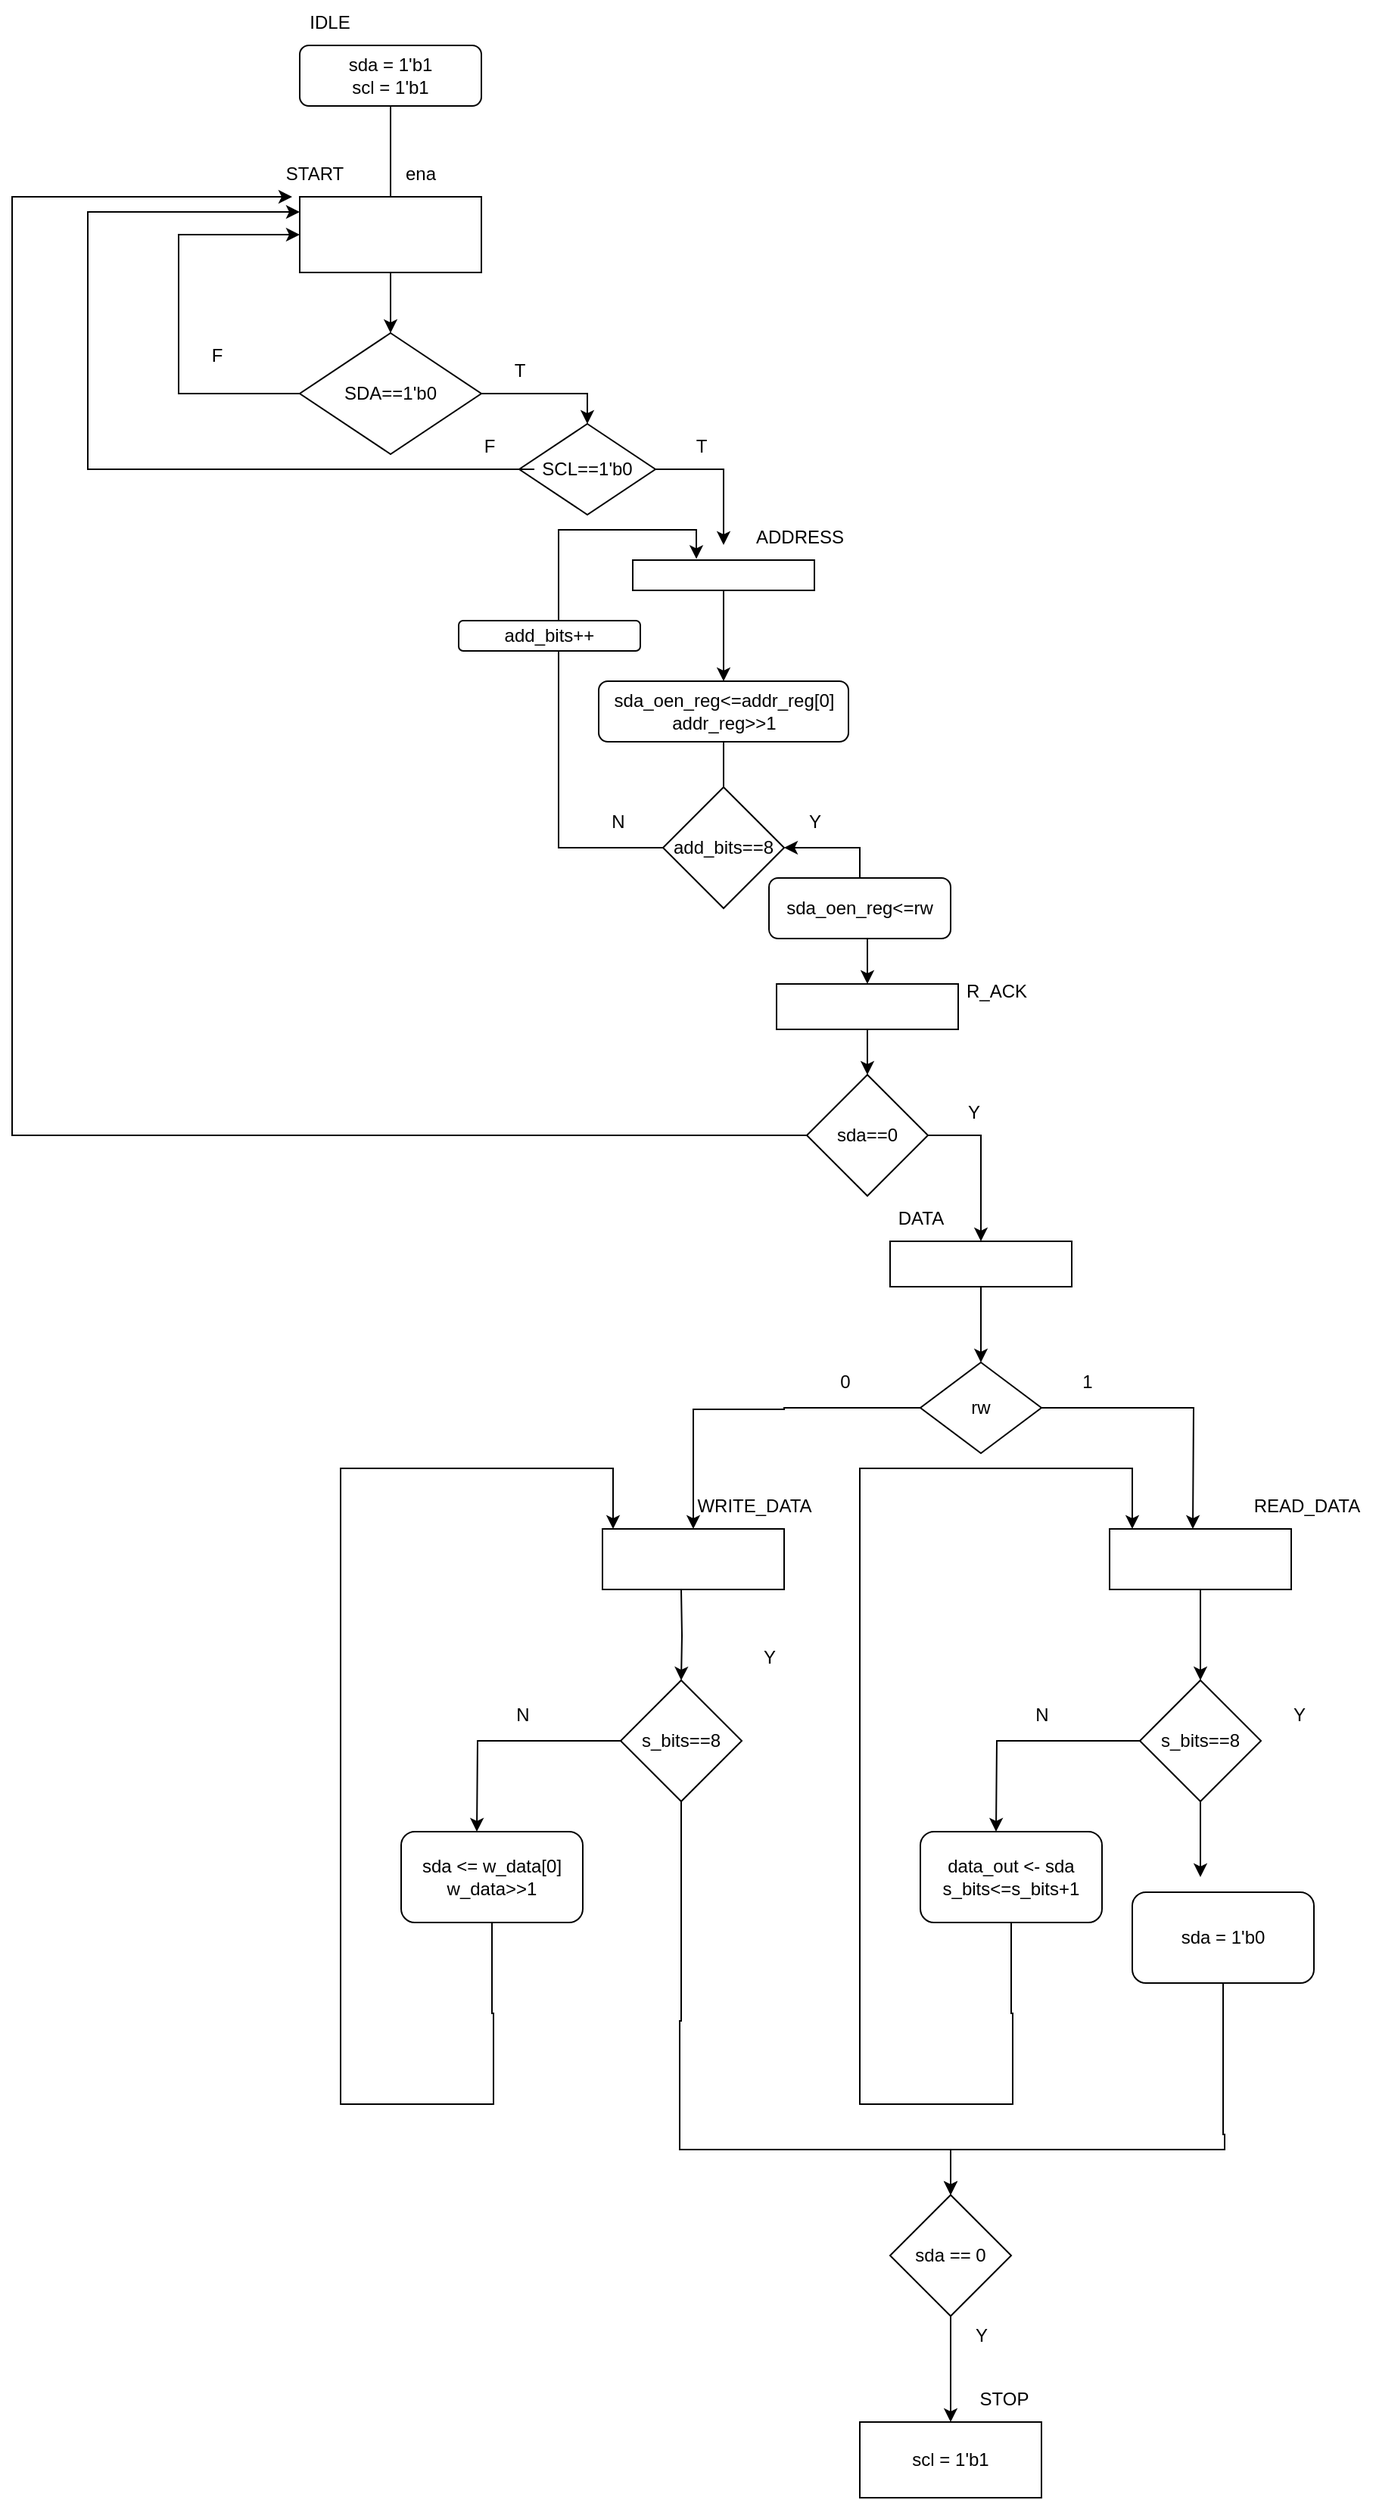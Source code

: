 <mxfile version="27.1.3">
  <diagram name="Page-1" id="b277rzLD2Fhs7HAJS3M5">
    <mxGraphModel dx="1226" dy="620" grid="1" gridSize="10" guides="1" tooltips="1" connect="1" arrows="1" fold="1" page="1" pageScale="1" pageWidth="850" pageHeight="1100" math="0" shadow="0">
      <root>
        <mxCell id="0" />
        <mxCell id="1" parent="0" />
        <mxCell id="nR8L8_re4a13Xp5RJiHS-1" value="sda = 1&#39;b1&lt;div&gt;scl = 1&#39;b1&lt;/div&gt;" style="rounded=1;whiteSpace=wrap;html=1;" parent="1" vertex="1">
          <mxGeometry x="320" y="130" width="120" height="40" as="geometry" />
        </mxCell>
        <mxCell id="nR8L8_re4a13Xp5RJiHS-2" value="IDLE" style="text;html=1;align=center;verticalAlign=middle;whiteSpace=wrap;rounded=0;" parent="1" vertex="1">
          <mxGeometry x="310" y="100" width="60" height="30" as="geometry" />
        </mxCell>
        <mxCell id="nR8L8_re4a13Xp5RJiHS-3" value="" style="endArrow=classic;html=1;rounded=0;exitX=0.5;exitY=1;exitDx=0;exitDy=0;" parent="1" source="nR8L8_re4a13Xp5RJiHS-1" edge="1">
          <mxGeometry width="50" height="50" relative="1" as="geometry">
            <mxPoint x="400" y="300" as="sourcePoint" />
            <mxPoint x="380" y="250" as="targetPoint" />
          </mxGeometry>
        </mxCell>
        <mxCell id="nR8L8_re4a13Xp5RJiHS-5" value="ena" style="text;html=1;align=center;verticalAlign=middle;whiteSpace=wrap;rounded=0;" parent="1" vertex="1">
          <mxGeometry x="370" y="200" width="60" height="30" as="geometry" />
        </mxCell>
        <mxCell id="nR8L8_re4a13Xp5RJiHS-7" value="START" style="text;html=1;align=center;verticalAlign=middle;whiteSpace=wrap;rounded=0;" parent="1" vertex="1">
          <mxGeometry x="300" y="200" width="60" height="30" as="geometry" />
        </mxCell>
        <mxCell id="nR8L8_re4a13Xp5RJiHS-9" value="SDA==1&#39;b0" style="rhombus;whiteSpace=wrap;html=1;" parent="1" vertex="1">
          <mxGeometry x="320" y="320" width="120" height="80" as="geometry" />
        </mxCell>
        <mxCell id="VUbeCjVTyL7We-Jl0k7P-1" value="" style="endArrow=classic;html=1;rounded=0;exitX=1;exitY=0.5;exitDx=0;exitDy=0;" edge="1" parent="1" source="nR8L8_re4a13Xp5RJiHS-9">
          <mxGeometry width="50" height="50" relative="1" as="geometry">
            <mxPoint x="400" y="300" as="sourcePoint" />
            <mxPoint x="510" y="380" as="targetPoint" />
            <Array as="points">
              <mxPoint x="510" y="360" />
            </Array>
          </mxGeometry>
        </mxCell>
        <mxCell id="VUbeCjVTyL7We-Jl0k7P-3" style="edgeStyle=orthogonalEdgeStyle;rounded=0;orthogonalLoop=1;jettySize=auto;html=1;entryX=0.5;entryY=0;entryDx=0;entryDy=0;" edge="1" parent="1" source="VUbeCjVTyL7We-Jl0k7P-2" target="nR8L8_re4a13Xp5RJiHS-9">
          <mxGeometry relative="1" as="geometry" />
        </mxCell>
        <mxCell id="VUbeCjVTyL7We-Jl0k7P-2" value="" style="rounded=0;whiteSpace=wrap;html=1;" vertex="1" parent="1">
          <mxGeometry x="320" y="230" width="120" height="50" as="geometry" />
        </mxCell>
        <mxCell id="VUbeCjVTyL7We-Jl0k7P-11" style="edgeStyle=orthogonalEdgeStyle;rounded=0;orthogonalLoop=1;jettySize=auto;html=1;exitX=0.5;exitY=1;exitDx=0;exitDy=0;entryX=0.5;entryY=0;entryDx=0;entryDy=0;" edge="1" parent="1" source="VUbeCjVTyL7We-Jl0k7P-6" target="VUbeCjVTyL7We-Jl0k7P-9">
          <mxGeometry relative="1" as="geometry" />
        </mxCell>
        <mxCell id="VUbeCjVTyL7We-Jl0k7P-6" value="" style="rounded=0;whiteSpace=wrap;html=1;" vertex="1" parent="1">
          <mxGeometry x="540" y="470" width="120" height="20" as="geometry" />
        </mxCell>
        <mxCell id="VUbeCjVTyL7We-Jl0k7P-7" value="ADDRESS" style="text;html=1;align=center;verticalAlign=middle;resizable=0;points=[];autosize=1;strokeColor=none;fillColor=none;" vertex="1" parent="1">
          <mxGeometry x="610" y="440" width="80" height="30" as="geometry" />
        </mxCell>
        <mxCell id="VUbeCjVTyL7We-Jl0k7P-16" style="edgeStyle=orthogonalEdgeStyle;rounded=0;orthogonalLoop=1;jettySize=auto;html=1;" edge="1" parent="1" source="VUbeCjVTyL7We-Jl0k7P-9">
          <mxGeometry relative="1" as="geometry">
            <mxPoint x="600" y="640" as="targetPoint" />
          </mxGeometry>
        </mxCell>
        <mxCell id="VUbeCjVTyL7We-Jl0k7P-9" value="&lt;div&gt;sda_oen_reg&amp;lt;=addr_reg[0]&lt;/div&gt;&lt;div&gt;addr_reg&amp;gt;&amp;gt;1&lt;/div&gt;" style="rounded=1;whiteSpace=wrap;html=1;" vertex="1" parent="1">
          <mxGeometry x="517.5" y="550" width="165" height="40" as="geometry" />
        </mxCell>
        <mxCell id="VUbeCjVTyL7We-Jl0k7P-12" value="T" style="text;html=1;align=center;verticalAlign=middle;resizable=0;points=[];autosize=1;strokeColor=none;fillColor=none;" vertex="1" parent="1">
          <mxGeometry x="450" y="330" width="30" height="30" as="geometry" />
        </mxCell>
        <mxCell id="VUbeCjVTyL7We-Jl0k7P-13" value="SCL==1&#39;b0" style="rhombus;whiteSpace=wrap;html=1;" vertex="1" parent="1">
          <mxGeometry x="465" y="380" width="90" height="60" as="geometry" />
        </mxCell>
        <mxCell id="VUbeCjVTyL7We-Jl0k7P-14" value="" style="endArrow=classic;html=1;rounded=0;exitX=1;exitY=0.5;exitDx=0;exitDy=0;" edge="1" parent="1" source="VUbeCjVTyL7We-Jl0k7P-13">
          <mxGeometry width="50" height="50" relative="1" as="geometry">
            <mxPoint x="400" y="400" as="sourcePoint" />
            <mxPoint x="600" y="460" as="targetPoint" />
            <Array as="points">
              <mxPoint x="600" y="410" />
            </Array>
          </mxGeometry>
        </mxCell>
        <mxCell id="VUbeCjVTyL7We-Jl0k7P-15" value="T" style="text;html=1;align=center;verticalAlign=middle;resizable=0;points=[];autosize=1;strokeColor=none;fillColor=none;" vertex="1" parent="1">
          <mxGeometry x="570" y="380" width="30" height="30" as="geometry" />
        </mxCell>
        <mxCell id="VUbeCjVTyL7We-Jl0k7P-18" style="edgeStyle=orthogonalEdgeStyle;rounded=0;orthogonalLoop=1;jettySize=auto;html=1;entryX=0.35;entryY=-0.04;entryDx=0;entryDy=0;entryPerimeter=0;" edge="1" parent="1" source="VUbeCjVTyL7We-Jl0k7P-17" target="VUbeCjVTyL7We-Jl0k7P-6">
          <mxGeometry relative="1" as="geometry">
            <mxPoint x="580" y="460" as="targetPoint" />
            <Array as="points">
              <mxPoint x="491" y="660" />
              <mxPoint x="491" y="450" />
              <mxPoint x="582" y="450" />
            </Array>
          </mxGeometry>
        </mxCell>
        <mxCell id="VUbeCjVTyL7We-Jl0k7P-17" value="add_bits==8" style="rhombus;whiteSpace=wrap;html=1;" vertex="1" parent="1">
          <mxGeometry x="560" y="620" width="80" height="80" as="geometry" />
        </mxCell>
        <mxCell id="VUbeCjVTyL7We-Jl0k7P-23" value="N" style="text;html=1;align=center;verticalAlign=middle;resizable=0;points=[];autosize=1;strokeColor=none;fillColor=none;" vertex="1" parent="1">
          <mxGeometry x="515" y="628" width="30" height="30" as="geometry" />
        </mxCell>
        <mxCell id="VUbeCjVTyL7We-Jl0k7P-24" value="add_bits++" style="rounded=1;whiteSpace=wrap;html=1;" vertex="1" parent="1">
          <mxGeometry x="425" y="510" width="120" height="20" as="geometry" />
        </mxCell>
        <mxCell id="VUbeCjVTyL7We-Jl0k7P-26" value="Y" style="text;html=1;align=center;verticalAlign=middle;resizable=0;points=[];autosize=1;strokeColor=none;fillColor=none;" vertex="1" parent="1">
          <mxGeometry x="645" y="628" width="30" height="30" as="geometry" />
        </mxCell>
        <mxCell id="VUbeCjVTyL7We-Jl0k7P-47" style="edgeStyle=orthogonalEdgeStyle;rounded=0;orthogonalLoop=1;jettySize=auto;html=1;exitX=0.5;exitY=1;exitDx=0;exitDy=0;" edge="1" parent="1" source="VUbeCjVTyL7We-Jl0k7P-27" target="VUbeCjVTyL7We-Jl0k7P-30">
          <mxGeometry relative="1" as="geometry" />
        </mxCell>
        <mxCell id="VUbeCjVTyL7We-Jl0k7P-27" value="" style="whiteSpace=wrap;html=1;" vertex="1" parent="1">
          <mxGeometry x="635" y="750" width="120" height="30" as="geometry" />
        </mxCell>
        <mxCell id="VUbeCjVTyL7We-Jl0k7P-28" value="R_ACK" style="text;html=1;align=center;verticalAlign=middle;resizable=0;points=[];autosize=1;strokeColor=none;fillColor=none;" vertex="1" parent="1">
          <mxGeometry x="750" y="740" width="60" height="30" as="geometry" />
        </mxCell>
        <mxCell id="VUbeCjVTyL7We-Jl0k7P-31" style="edgeStyle=orthogonalEdgeStyle;rounded=0;orthogonalLoop=1;jettySize=auto;html=1;exitX=1;exitY=0.5;exitDx=0;exitDy=0;" edge="1" parent="1" source="VUbeCjVTyL7We-Jl0k7P-30" target="VUbeCjVTyL7We-Jl0k7P-42">
          <mxGeometry relative="1" as="geometry">
            <mxPoint x="765" y="890" as="targetPoint" />
            <Array as="points">
              <mxPoint x="770" y="850" />
            </Array>
          </mxGeometry>
        </mxCell>
        <mxCell id="VUbeCjVTyL7We-Jl0k7P-37" style="edgeStyle=orthogonalEdgeStyle;rounded=0;orthogonalLoop=1;jettySize=auto;html=1;entryX=0.25;entryY=1;entryDx=0;entryDy=0;" edge="1" parent="1" source="VUbeCjVTyL7We-Jl0k7P-30" target="nR8L8_re4a13Xp5RJiHS-7">
          <mxGeometry relative="1" as="geometry">
            <mxPoint x="290" y="230" as="targetPoint" />
            <Array as="points">
              <mxPoint x="130" y="850" />
              <mxPoint x="130" y="230" />
            </Array>
          </mxGeometry>
        </mxCell>
        <mxCell id="VUbeCjVTyL7We-Jl0k7P-30" value="sda==0" style="rhombus;whiteSpace=wrap;html=1;" vertex="1" parent="1">
          <mxGeometry x="655" y="810" width="80" height="80" as="geometry" />
        </mxCell>
        <mxCell id="VUbeCjVTyL7We-Jl0k7P-32" value="Y" style="text;html=1;align=center;verticalAlign=middle;resizable=0;points=[];autosize=1;strokeColor=none;fillColor=none;" vertex="1" parent="1">
          <mxGeometry x="750" y="820" width="30" height="30" as="geometry" />
        </mxCell>
        <mxCell id="VUbeCjVTyL7We-Jl0k7P-33" value="" style="endArrow=classic;html=1;rounded=0;exitX=0;exitY=0.5;exitDx=0;exitDy=0;entryX=0;entryY=0.5;entryDx=0;entryDy=0;" edge="1" parent="1" source="nR8L8_re4a13Xp5RJiHS-9" target="VUbeCjVTyL7We-Jl0k7P-2">
          <mxGeometry width="50" height="50" relative="1" as="geometry">
            <mxPoint x="200" y="350" as="sourcePoint" />
            <mxPoint x="240" y="220" as="targetPoint" />
            <Array as="points">
              <mxPoint x="240" y="360" />
              <mxPoint x="240" y="255" />
            </Array>
          </mxGeometry>
        </mxCell>
        <mxCell id="VUbeCjVTyL7We-Jl0k7P-34" value="F" style="text;html=1;align=center;verticalAlign=middle;resizable=0;points=[];autosize=1;strokeColor=none;fillColor=none;" vertex="1" parent="1">
          <mxGeometry x="250" y="320" width="30" height="30" as="geometry" />
        </mxCell>
        <mxCell id="VUbeCjVTyL7We-Jl0k7P-35" value="" style="endArrow=classic;html=1;rounded=0;exitX=0;exitY=0.5;exitDx=0;exitDy=0;" edge="1" parent="1">
          <mxGeometry width="50" height="50" relative="1" as="geometry">
            <mxPoint x="475" y="410" as="sourcePoint" />
            <mxPoint x="320" y="240" as="targetPoint" />
            <Array as="points">
              <mxPoint x="180" y="410" />
              <mxPoint x="180" y="240" />
            </Array>
          </mxGeometry>
        </mxCell>
        <mxCell id="VUbeCjVTyL7We-Jl0k7P-36" value="F" style="text;html=1;align=center;verticalAlign=middle;resizable=0;points=[];autosize=1;strokeColor=none;fillColor=none;" vertex="1" parent="1">
          <mxGeometry x="430" y="380" width="30" height="30" as="geometry" />
        </mxCell>
        <mxCell id="VUbeCjVTyL7We-Jl0k7P-44" style="edgeStyle=orthogonalEdgeStyle;rounded=0;orthogonalLoop=1;jettySize=auto;html=1;" edge="1" parent="1" source="VUbeCjVTyL7We-Jl0k7P-42">
          <mxGeometry relative="1" as="geometry">
            <mxPoint x="770" y="1000" as="targetPoint" />
          </mxGeometry>
        </mxCell>
        <mxCell id="VUbeCjVTyL7We-Jl0k7P-42" value="" style="rounded=0;whiteSpace=wrap;html=1;" vertex="1" parent="1">
          <mxGeometry x="710" y="920" width="120" height="30" as="geometry" />
        </mxCell>
        <mxCell id="VUbeCjVTyL7We-Jl0k7P-43" value="DATA" style="text;html=1;align=center;verticalAlign=middle;resizable=0;points=[];autosize=1;strokeColor=none;fillColor=none;" vertex="1" parent="1">
          <mxGeometry x="705" y="890" width="50" height="30" as="geometry" />
        </mxCell>
        <mxCell id="VUbeCjVTyL7We-Jl0k7P-48" style="edgeStyle=orthogonalEdgeStyle;rounded=0;orthogonalLoop=1;jettySize=auto;html=1;exitX=0.5;exitY=1;exitDx=0;exitDy=0;entryX=0.5;entryY=0;entryDx=0;entryDy=0;" edge="1" parent="1" source="VUbeCjVTyL7We-Jl0k7P-45" target="VUbeCjVTyL7We-Jl0k7P-27">
          <mxGeometry relative="1" as="geometry" />
        </mxCell>
        <mxCell id="VUbeCjVTyL7We-Jl0k7P-45" value="sda_oen_reg&amp;lt;=rw" style="rounded=1;whiteSpace=wrap;html=1;" vertex="1" parent="1">
          <mxGeometry x="630" y="680" width="120" height="40" as="geometry" />
        </mxCell>
        <mxCell id="VUbeCjVTyL7We-Jl0k7P-46" style="edgeStyle=orthogonalEdgeStyle;rounded=0;orthogonalLoop=1;jettySize=auto;html=1;entryX=1;entryY=0.5;entryDx=0;entryDy=0;" edge="1" parent="1" source="VUbeCjVTyL7We-Jl0k7P-45" target="VUbeCjVTyL7We-Jl0k7P-17">
          <mxGeometry relative="1" as="geometry" />
        </mxCell>
        <mxCell id="VUbeCjVTyL7We-Jl0k7P-50" style="edgeStyle=orthogonalEdgeStyle;rounded=0;orthogonalLoop=1;jettySize=auto;html=1;" edge="1" parent="1" source="VUbeCjVTyL7We-Jl0k7P-49">
          <mxGeometry relative="1" as="geometry">
            <mxPoint x="910" y="1110" as="targetPoint" />
          </mxGeometry>
        </mxCell>
        <mxCell id="VUbeCjVTyL7We-Jl0k7P-51" style="edgeStyle=orthogonalEdgeStyle;rounded=0;orthogonalLoop=1;jettySize=auto;html=1;" edge="1" parent="1" source="VUbeCjVTyL7We-Jl0k7P-49" target="VUbeCjVTyL7We-Jl0k7P-57">
          <mxGeometry relative="1" as="geometry">
            <mxPoint x="580" y="1120" as="targetPoint" />
            <Array as="points">
              <mxPoint x="640" y="1030" />
              <mxPoint x="640" y="1031" />
            </Array>
          </mxGeometry>
        </mxCell>
        <mxCell id="VUbeCjVTyL7We-Jl0k7P-49" value="rw" style="rhombus;whiteSpace=wrap;html=1;" vertex="1" parent="1">
          <mxGeometry x="730" y="1000" width="80" height="60" as="geometry" />
        </mxCell>
        <mxCell id="VUbeCjVTyL7We-Jl0k7P-52" value="1" style="text;html=1;align=center;verticalAlign=middle;resizable=0;points=[];autosize=1;strokeColor=none;fillColor=none;" vertex="1" parent="1">
          <mxGeometry x="825" y="998" width="30" height="30" as="geometry" />
        </mxCell>
        <mxCell id="VUbeCjVTyL7We-Jl0k7P-53" value="0" style="text;html=1;align=center;verticalAlign=middle;resizable=0;points=[];autosize=1;strokeColor=none;fillColor=none;" vertex="1" parent="1">
          <mxGeometry x="665" y="998" width="30" height="30" as="geometry" />
        </mxCell>
        <mxCell id="VUbeCjVTyL7We-Jl0k7P-55" value="READ_DATA" style="text;html=1;align=center;verticalAlign=middle;resizable=0;points=[];autosize=1;strokeColor=none;fillColor=none;" vertex="1" parent="1">
          <mxGeometry x="940" y="1080" width="90" height="30" as="geometry" />
        </mxCell>
        <mxCell id="VUbeCjVTyL7We-Jl0k7P-59" style="edgeStyle=orthogonalEdgeStyle;rounded=0;orthogonalLoop=1;jettySize=auto;html=1;" edge="1" parent="1" source="VUbeCjVTyL7We-Jl0k7P-56" target="VUbeCjVTyL7We-Jl0k7P-60">
          <mxGeometry relative="1" as="geometry">
            <mxPoint x="915" y="1230" as="targetPoint" />
          </mxGeometry>
        </mxCell>
        <mxCell id="VUbeCjVTyL7We-Jl0k7P-56" value="" style="rounded=0;whiteSpace=wrap;html=1;" vertex="1" parent="1">
          <mxGeometry x="855" y="1110" width="120" height="40" as="geometry" />
        </mxCell>
        <mxCell id="VUbeCjVTyL7We-Jl0k7P-57" value="" style="rounded=0;whiteSpace=wrap;html=1;" vertex="1" parent="1">
          <mxGeometry x="520" y="1110" width="120" height="40" as="geometry" />
        </mxCell>
        <mxCell id="VUbeCjVTyL7We-Jl0k7P-58" value="WRITE_DATA" style="text;html=1;align=center;verticalAlign=middle;resizable=0;points=[];autosize=1;strokeColor=none;fillColor=none;" vertex="1" parent="1">
          <mxGeometry x="570" y="1080" width="100" height="30" as="geometry" />
        </mxCell>
        <mxCell id="VUbeCjVTyL7We-Jl0k7P-62" style="edgeStyle=orthogonalEdgeStyle;rounded=0;orthogonalLoop=1;jettySize=auto;html=1;exitX=0;exitY=0.5;exitDx=0;exitDy=0;" edge="1" parent="1" source="VUbeCjVTyL7We-Jl0k7P-60">
          <mxGeometry relative="1" as="geometry">
            <mxPoint x="780" y="1310" as="targetPoint" />
          </mxGeometry>
        </mxCell>
        <mxCell id="VUbeCjVTyL7We-Jl0k7P-101" style="edgeStyle=orthogonalEdgeStyle;rounded=0;orthogonalLoop=1;jettySize=auto;html=1;" edge="1" parent="1" source="VUbeCjVTyL7We-Jl0k7P-60">
          <mxGeometry relative="1" as="geometry">
            <mxPoint x="915" y="1340" as="targetPoint" />
          </mxGeometry>
        </mxCell>
        <mxCell id="VUbeCjVTyL7We-Jl0k7P-60" value="s_bits==8" style="rhombus;whiteSpace=wrap;html=1;" vertex="1" parent="1">
          <mxGeometry x="875" y="1210" width="80" height="80" as="geometry" />
        </mxCell>
        <mxCell id="VUbeCjVTyL7We-Jl0k7P-63" value="N" style="text;html=1;align=center;verticalAlign=middle;resizable=0;points=[];autosize=1;strokeColor=none;fillColor=none;" vertex="1" parent="1">
          <mxGeometry x="795" y="1218" width="30" height="30" as="geometry" />
        </mxCell>
        <mxCell id="VUbeCjVTyL7We-Jl0k7P-67" style="edgeStyle=orthogonalEdgeStyle;rounded=0;orthogonalLoop=1;jettySize=auto;html=1;" edge="1" parent="1" source="VUbeCjVTyL7We-Jl0k7P-64">
          <mxGeometry relative="1" as="geometry">
            <mxPoint x="870" y="1110" as="targetPoint" />
            <Array as="points">
              <mxPoint x="790" y="1430" />
              <mxPoint x="791" y="1430" />
              <mxPoint x="791" y="1490" />
              <mxPoint x="690" y="1490" />
              <mxPoint x="690" y="1070" />
              <mxPoint x="870" y="1070" />
            </Array>
          </mxGeometry>
        </mxCell>
        <mxCell id="VUbeCjVTyL7We-Jl0k7P-64" value="&lt;div&gt;&lt;span style=&quot;background-color: transparent; color: light-dark(rgb(0, 0, 0), rgb(255, 255, 255));&quot;&gt;data_out &amp;lt;- sda&lt;/span&gt;&lt;/div&gt;&lt;div&gt;&lt;span style=&quot;background-color: transparent; color: light-dark(rgb(0, 0, 0), rgb(255, 255, 255));&quot;&gt;s_bits&amp;lt;=s_bits+1&lt;/span&gt;&lt;/div&gt;" style="rounded=1;whiteSpace=wrap;html=1;" vertex="1" parent="1">
          <mxGeometry x="730" y="1310" width="120" height="60" as="geometry" />
        </mxCell>
        <mxCell id="VUbeCjVTyL7We-Jl0k7P-75" style="edgeStyle=orthogonalEdgeStyle;rounded=0;orthogonalLoop=1;jettySize=auto;html=1;" edge="1" parent="1" target="VUbeCjVTyL7We-Jl0k7P-79">
          <mxGeometry relative="1" as="geometry">
            <mxPoint x="572" y="1230" as="targetPoint" />
            <mxPoint x="572" y="1150" as="sourcePoint" />
          </mxGeometry>
        </mxCell>
        <mxCell id="VUbeCjVTyL7We-Jl0k7P-77" style="edgeStyle=orthogonalEdgeStyle;rounded=0;orthogonalLoop=1;jettySize=auto;html=1;exitX=0;exitY=0.5;exitDx=0;exitDy=0;" edge="1" parent="1" source="VUbeCjVTyL7We-Jl0k7P-79">
          <mxGeometry relative="1" as="geometry">
            <mxPoint x="437" y="1310" as="targetPoint" />
          </mxGeometry>
        </mxCell>
        <mxCell id="VUbeCjVTyL7We-Jl0k7P-100" style="edgeStyle=orthogonalEdgeStyle;rounded=0;orthogonalLoop=1;jettySize=auto;html=1;" edge="1" parent="1" source="VUbeCjVTyL7We-Jl0k7P-79" target="VUbeCjVTyL7We-Jl0k7P-99">
          <mxGeometry relative="1" as="geometry">
            <mxPoint x="750" y="1520" as="targetPoint" />
            <Array as="points">
              <mxPoint x="572" y="1435" />
              <mxPoint x="571" y="1435" />
              <mxPoint x="571" y="1520" />
              <mxPoint x="750" y="1520" />
            </Array>
          </mxGeometry>
        </mxCell>
        <mxCell id="VUbeCjVTyL7We-Jl0k7P-79" value="s_bits==8" style="rhombus;whiteSpace=wrap;html=1;" vertex="1" parent="1">
          <mxGeometry x="532" y="1210" width="80" height="80" as="geometry" />
        </mxCell>
        <mxCell id="VUbeCjVTyL7We-Jl0k7P-80" value="N" style="text;html=1;align=center;verticalAlign=middle;resizable=0;points=[];autosize=1;strokeColor=none;fillColor=none;" vertex="1" parent="1">
          <mxGeometry x="452" y="1218" width="30" height="30" as="geometry" />
        </mxCell>
        <mxCell id="VUbeCjVTyL7We-Jl0k7P-81" style="edgeStyle=orthogonalEdgeStyle;rounded=0;orthogonalLoop=1;jettySize=auto;html=1;" edge="1" parent="1" source="VUbeCjVTyL7We-Jl0k7P-82">
          <mxGeometry relative="1" as="geometry">
            <mxPoint x="527" y="1110" as="targetPoint" />
            <Array as="points">
              <mxPoint x="447" y="1430" />
              <mxPoint x="448" y="1430" />
              <mxPoint x="448" y="1490" />
              <mxPoint x="347" y="1490" />
              <mxPoint x="347" y="1070" />
              <mxPoint x="527" y="1070" />
            </Array>
          </mxGeometry>
        </mxCell>
        <mxCell id="VUbeCjVTyL7We-Jl0k7P-82" value="sda &amp;lt;= w_data[0]&lt;div&gt;w_data&amp;gt;&amp;gt;1&lt;/div&gt;" style="rounded=1;whiteSpace=wrap;html=1;" vertex="1" parent="1">
          <mxGeometry x="387" y="1310" width="120" height="60" as="geometry" />
        </mxCell>
        <mxCell id="VUbeCjVTyL7We-Jl0k7P-86" value="Y" style="text;html=1;align=center;verticalAlign=middle;resizable=0;points=[];autosize=1;strokeColor=none;fillColor=none;" vertex="1" parent="1">
          <mxGeometry x="615" y="1180" width="30" height="30" as="geometry" />
        </mxCell>
        <mxCell id="VUbeCjVTyL7We-Jl0k7P-87" value="Y" style="text;html=1;align=center;verticalAlign=middle;resizable=0;points=[];autosize=1;strokeColor=none;fillColor=none;" vertex="1" parent="1">
          <mxGeometry x="965" y="1218" width="30" height="30" as="geometry" />
        </mxCell>
        <mxCell id="VUbeCjVTyL7We-Jl0k7P-89" value="STOP" style="text;html=1;align=center;verticalAlign=middle;resizable=0;points=[];autosize=1;strokeColor=none;fillColor=none;" vertex="1" parent="1">
          <mxGeometry x="755" y="1670" width="60" height="30" as="geometry" />
        </mxCell>
        <mxCell id="VUbeCjVTyL7We-Jl0k7P-90" value="scl = 1&#39;b1" style="whiteSpace=wrap;html=1;" vertex="1" parent="1">
          <mxGeometry x="690" y="1700" width="120" height="50" as="geometry" />
        </mxCell>
        <mxCell id="VUbeCjVTyL7We-Jl0k7P-102" style="edgeStyle=orthogonalEdgeStyle;rounded=0;orthogonalLoop=1;jettySize=auto;html=1;" edge="1" parent="1" source="VUbeCjVTyL7We-Jl0k7P-96" target="VUbeCjVTyL7We-Jl0k7P-99">
          <mxGeometry relative="1" as="geometry">
            <mxPoint x="770" y="1520" as="targetPoint" />
            <Array as="points">
              <mxPoint x="930" y="1510" />
              <mxPoint x="931" y="1510" />
              <mxPoint x="931" y="1520" />
              <mxPoint x="750" y="1520" />
            </Array>
          </mxGeometry>
        </mxCell>
        <mxCell id="VUbeCjVTyL7We-Jl0k7P-96" value="sda = 1&#39;b0" style="rounded=1;whiteSpace=wrap;html=1;" vertex="1" parent="1">
          <mxGeometry x="870" y="1350" width="120" height="60" as="geometry" />
        </mxCell>
        <mxCell id="VUbeCjVTyL7We-Jl0k7P-103" value="" style="edgeStyle=orthogonalEdgeStyle;rounded=0;orthogonalLoop=1;jettySize=auto;html=1;" edge="1" parent="1" source="VUbeCjVTyL7We-Jl0k7P-99" target="VUbeCjVTyL7We-Jl0k7P-90">
          <mxGeometry relative="1" as="geometry" />
        </mxCell>
        <mxCell id="VUbeCjVTyL7We-Jl0k7P-99" value="sda == 0" style="rhombus;whiteSpace=wrap;html=1;" vertex="1" parent="1">
          <mxGeometry x="710" y="1550" width="80" height="80" as="geometry" />
        </mxCell>
        <mxCell id="VUbeCjVTyL7We-Jl0k7P-104" value="Y" style="text;html=1;align=center;verticalAlign=middle;resizable=0;points=[];autosize=1;strokeColor=none;fillColor=none;" vertex="1" parent="1">
          <mxGeometry x="755" y="1628" width="30" height="30" as="geometry" />
        </mxCell>
      </root>
    </mxGraphModel>
  </diagram>
</mxfile>

